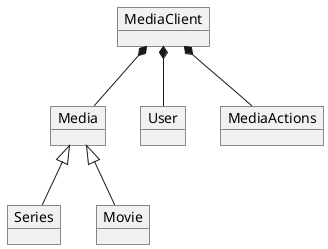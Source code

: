 @startuml

object MediaClient
object Media
object Series
object Movie
object User
object MediaActions



MediaClient*-- User
MediaClient *-- Media
MediaClient *-- MediaActions
Media <|-- Movie
Media <|-- Series





@enduml